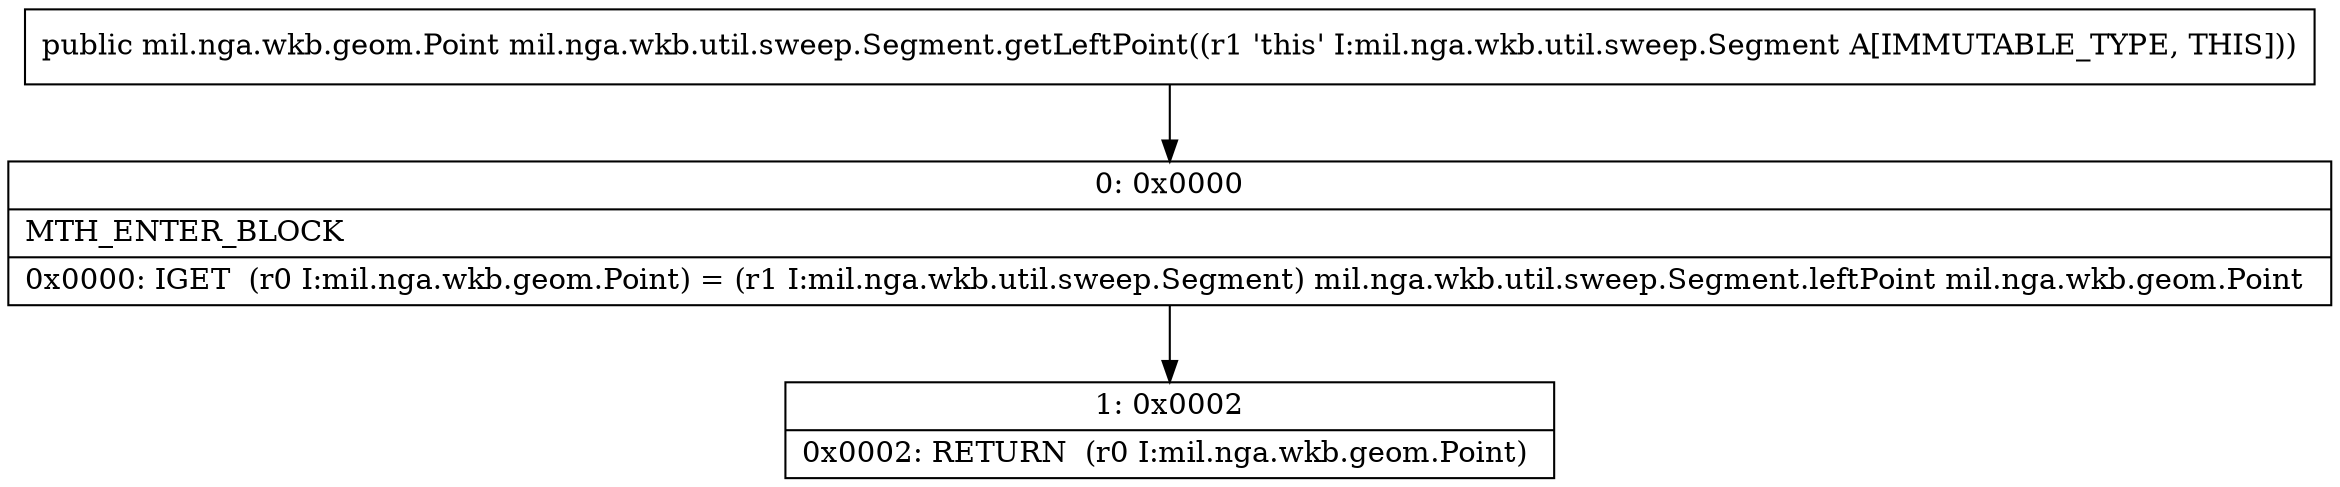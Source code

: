 digraph "CFG formil.nga.wkb.util.sweep.Segment.getLeftPoint()Lmil\/nga\/wkb\/geom\/Point;" {
Node_0 [shape=record,label="{0\:\ 0x0000|MTH_ENTER_BLOCK\l|0x0000: IGET  (r0 I:mil.nga.wkb.geom.Point) = (r1 I:mil.nga.wkb.util.sweep.Segment) mil.nga.wkb.util.sweep.Segment.leftPoint mil.nga.wkb.geom.Point \l}"];
Node_1 [shape=record,label="{1\:\ 0x0002|0x0002: RETURN  (r0 I:mil.nga.wkb.geom.Point) \l}"];
MethodNode[shape=record,label="{public mil.nga.wkb.geom.Point mil.nga.wkb.util.sweep.Segment.getLeftPoint((r1 'this' I:mil.nga.wkb.util.sweep.Segment A[IMMUTABLE_TYPE, THIS])) }"];
MethodNode -> Node_0;
Node_0 -> Node_1;
}

